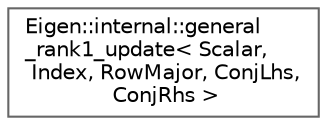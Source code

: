 digraph "类继承关系图"
{
 // LATEX_PDF_SIZE
  bgcolor="transparent";
  edge [fontname=Helvetica,fontsize=10,labelfontname=Helvetica,labelfontsize=10];
  node [fontname=Helvetica,fontsize=10,shape=box,height=0.2,width=0.4];
  rankdir="LR";
  Node0 [id="Node000000",label="Eigen::internal::general\l_rank1_update\< Scalar,\l Index, RowMajor, ConjLhs,\l ConjRhs \>",height=0.2,width=0.4,color="grey40", fillcolor="white", style="filled",URL="$struct_eigen_1_1internal_1_1general__rank1__update_3_01_scalar_00_01_index_00_01_row_major_00_01_conj_lhs_00_01_conj_rhs_01_4.html",tooltip=" "];
}

